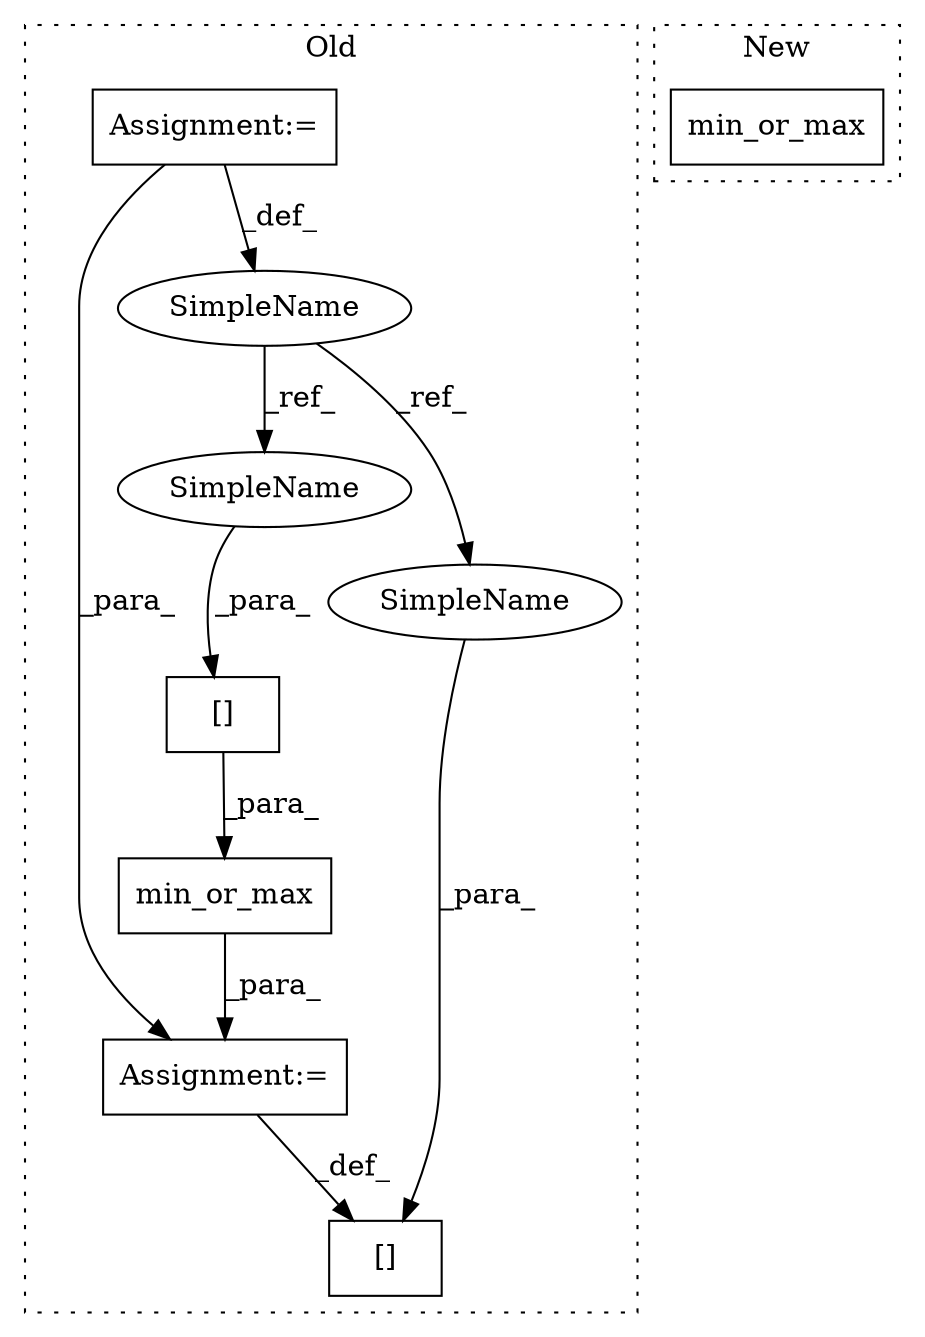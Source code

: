 digraph G {
subgraph cluster0 {
1 [label="min_or_max" a="32" s="3589,3614" l="11,1" shape="box"];
3 [label="Assignment:=" a="7" s="3534" l="1" shape="box"];
4 [label="Assignment:=" a="7" s="3588" l="1" shape="box"];
5 [label="[]" a="2" s="3600,3608" l="4,1" shape="box"];
6 [label="SimpleName" a="42" s="3559" l="4" shape="ellipse"];
7 [label="[]" a="2" s="3579,3587" l="4,1" shape="box"];
8 [label="SimpleName" a="42" s="3604" l="4" shape="ellipse"];
9 [label="SimpleName" a="42" s="3583" l="4" shape="ellipse"];
label = "Old";
style="dotted";
}
subgraph cluster1 {
2 [label="min_or_max" a="32" s="3304,3328" l="11,1" shape="box"];
label = "New";
style="dotted";
}
1 -> 4 [label="_para_"];
3 -> 6 [label="_def_"];
3 -> 4 [label="_para_"];
4 -> 7 [label="_def_"];
5 -> 1 [label="_para_"];
6 -> 9 [label="_ref_"];
6 -> 8 [label="_ref_"];
8 -> 5 [label="_para_"];
9 -> 7 [label="_para_"];
}